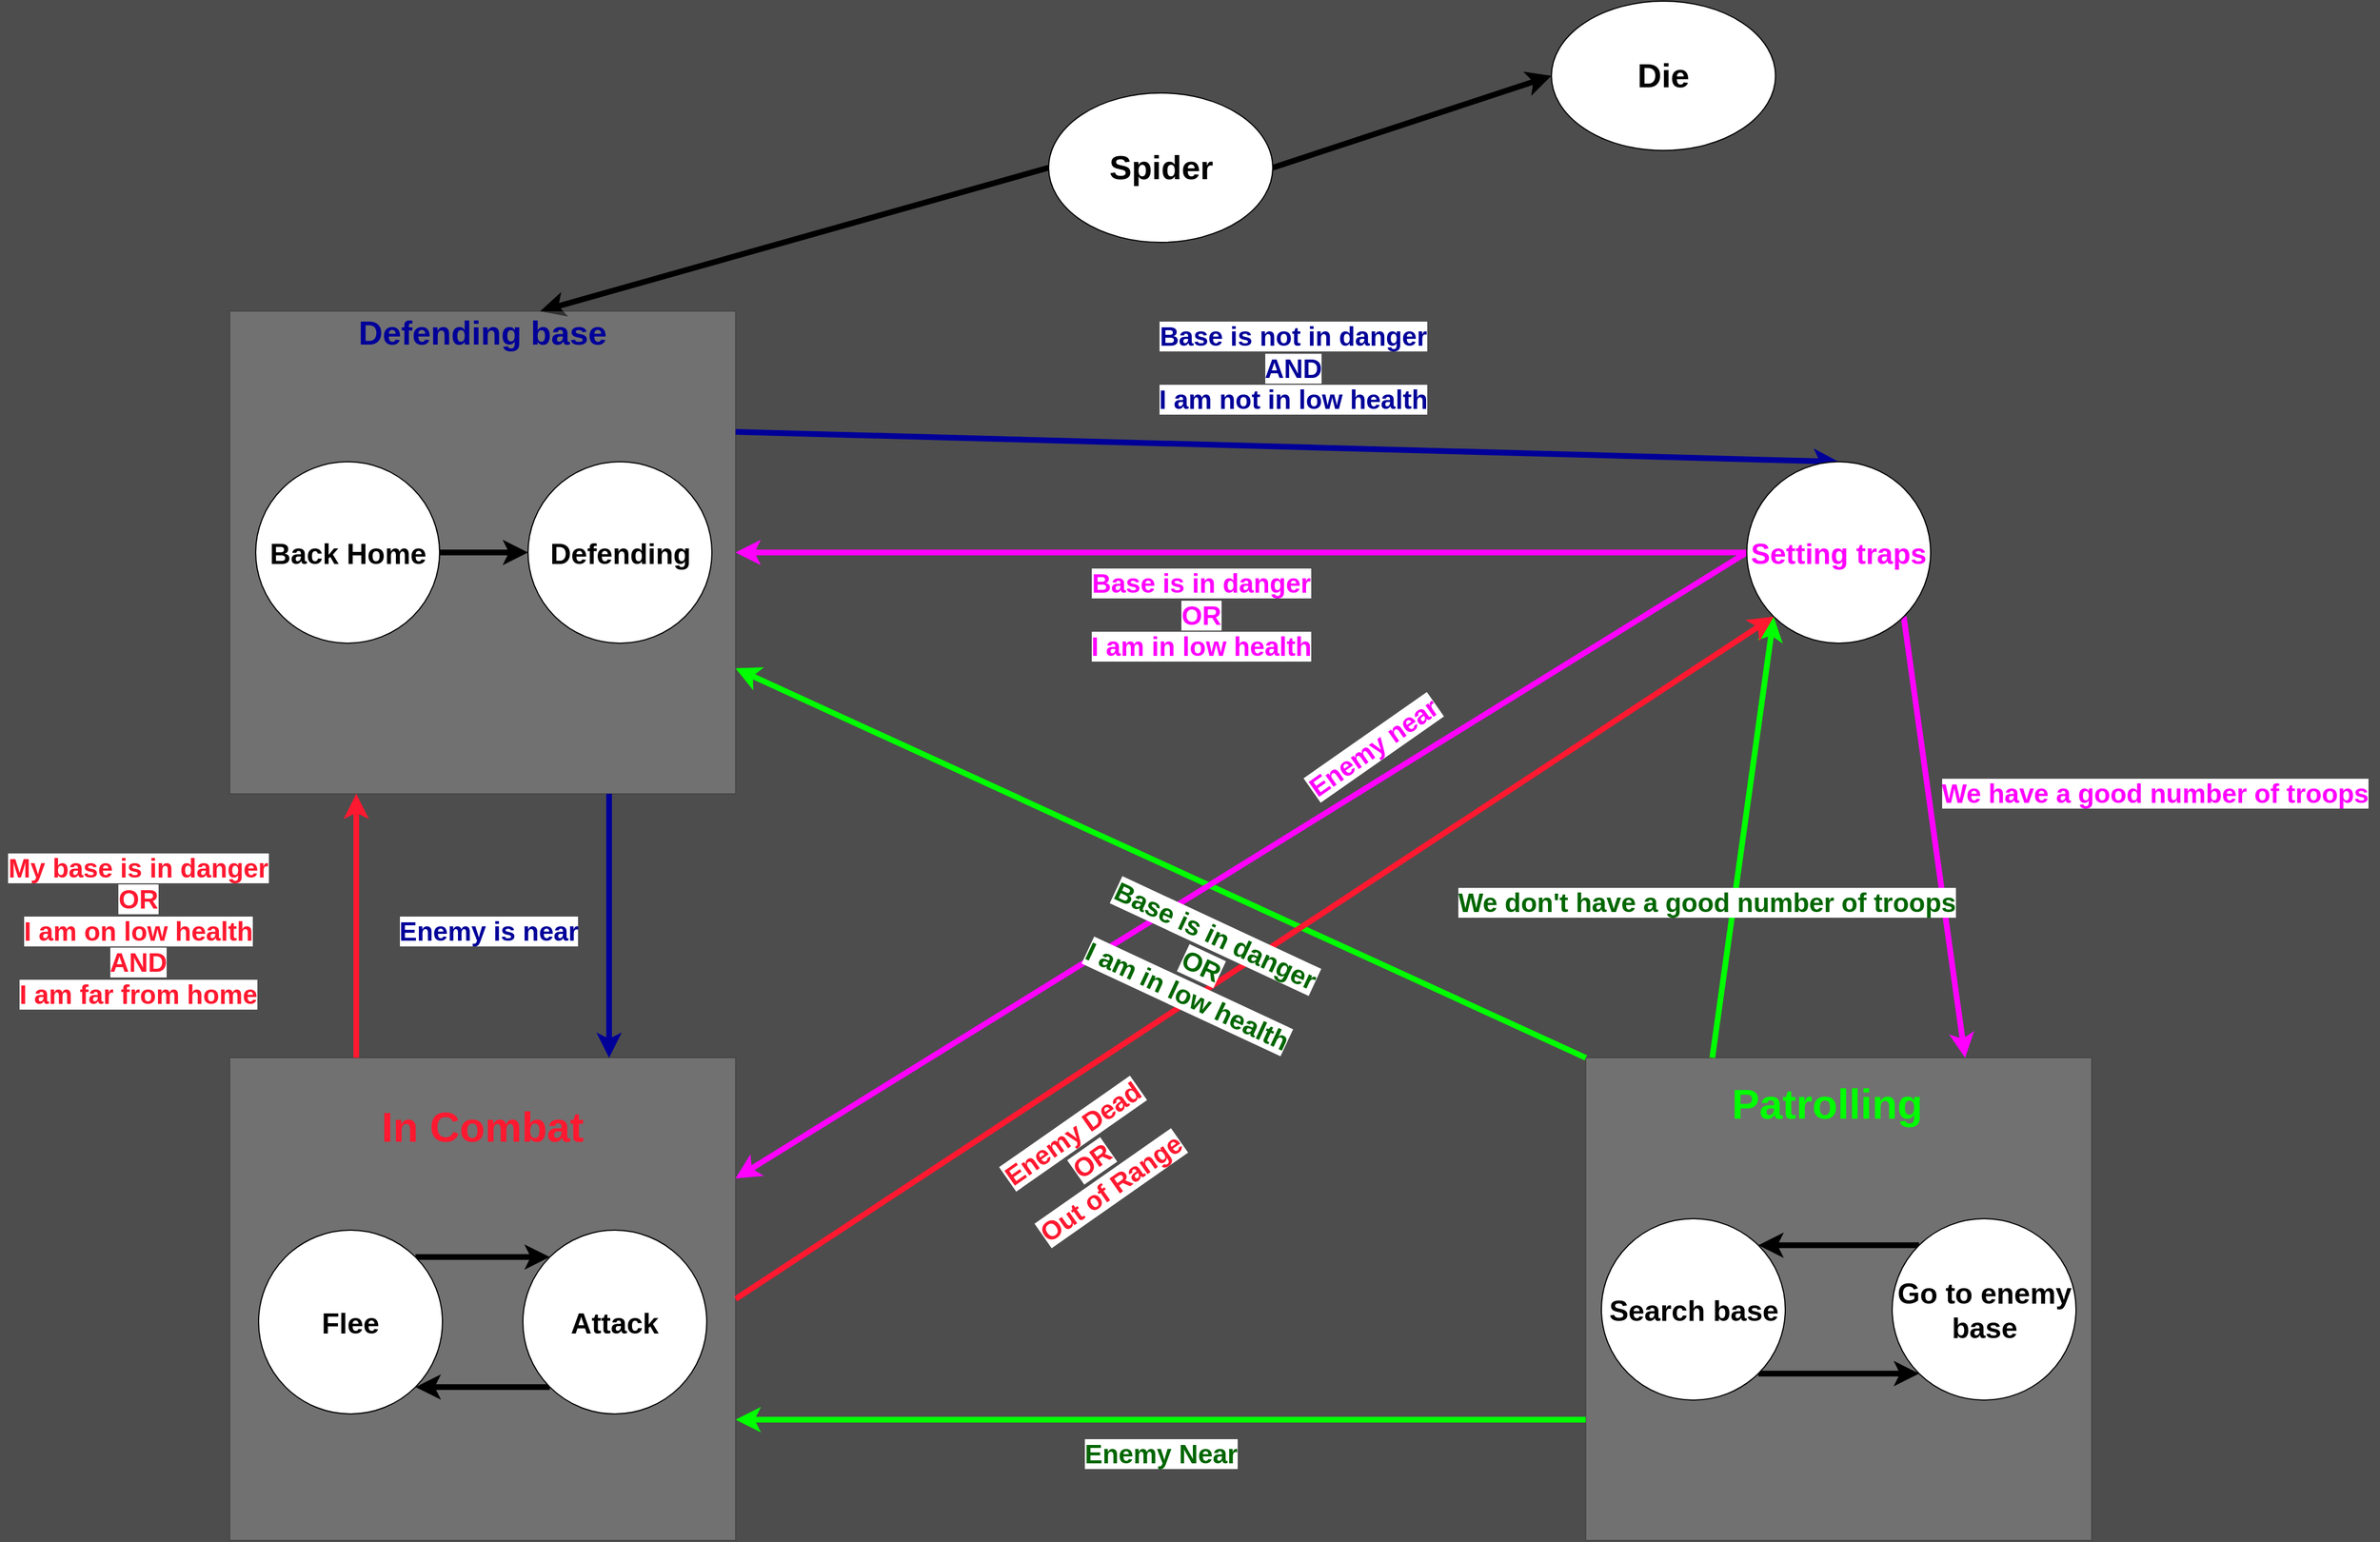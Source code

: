 <mxfile version="14.5.10" type="device"><diagram id="RdNLSWGWVD6m17yWrWTF" name="StateMachine"><mxGraphModel dx="3197" dy="1270" grid="1" gridSize="10" guides="1" tooltips="1" connect="1" arrows="1" fold="1" page="1" pageScale="1" pageWidth="827" pageHeight="1169" background="#4D4D4D" math="0" shadow="0"><root><mxCell id="0"/><mxCell id="1" parent="0"/><mxCell id="-STHs2BmcWb7SSs8HwJG-2" style="edgeStyle=none;rounded=0;orthogonalLoop=1;jettySize=auto;html=1;exitX=0;exitY=0.75;exitDx=0;exitDy=0;entryX=1;entryY=0.75;entryDx=0;entryDy=0;strokeWidth=5;strokeColor=#00FF00;" parent="1" source="-STHs2BmcWb7SSs8HwJG-15" target="-STHs2BmcWb7SSs8HwJG-22" edge="1"><mxGeometry relative="1" as="geometry"><mxPoint x="1030" y="635" as="sourcePoint"/><mxPoint x="787.5" y="860" as="targetPoint"/></mxGeometry></mxCell><mxCell id="-STHs2BmcWb7SSs8HwJG-3" style="rounded=0;orthogonalLoop=1;jettySize=auto;html=1;exitX=1;exitY=0.5;exitDx=0;exitDy=0;entryX=0;entryY=0.5;entryDx=0;entryDy=0;strokeWidth=5;" parent="1" source="-STHs2BmcWb7SSs8HwJG-5" target="-STHs2BmcWb7SSs8HwJG-6" edge="1"><mxGeometry relative="1" as="geometry"/></mxCell><mxCell id="-STHs2BmcWb7SSs8HwJG-4" style="edgeStyle=none;rounded=0;orthogonalLoop=1;jettySize=auto;html=1;exitX=0;exitY=0.5;exitDx=0;exitDy=0;entryX=0.5;entryY=0;entryDx=0;entryDy=0;strokeWidth=5;" parent="1" source="-STHs2BmcWb7SSs8HwJG-5" edge="1"><mxGeometry relative="1" as="geometry"><mxPoint x="320" y="320" as="targetPoint"/></mxGeometry></mxCell><mxCell id="-STHs2BmcWb7SSs8HwJG-5" value="&lt;font style=&quot;font-size: 29px&quot;&gt;&lt;b&gt;Spider&lt;br&gt;&lt;/b&gt;&lt;/font&gt;" style="ellipse;whiteSpace=wrap;html=1;" parent="1" vertex="1"><mxGeometry x="762.5" y="130" width="195" height="130" as="geometry"/></mxCell><mxCell id="-STHs2BmcWb7SSs8HwJG-6" value="&lt;font style=&quot;font-size: 29px&quot;&gt;&lt;b&gt;Die&lt;br&gt;&lt;/b&gt;&lt;/font&gt;" style="ellipse;whiteSpace=wrap;html=1;" parent="1" vertex="1"><mxGeometry x="1200" y="50" width="195" height="130" as="geometry"/></mxCell><mxCell id="-STHs2BmcWb7SSs8HwJG-8" value="&lt;p style=&quot;line-height: 105%&quot;&gt;&lt;/p&gt;&lt;h1&gt;&lt;/h1&gt;&lt;h1&gt;&lt;span style=&quot;font-size: 23px ; background-color: rgb(255 , 255 , 255)&quot;&gt;&lt;font color=&quot;#006600&quot;&gt;Enemy Near&lt;/font&gt;&lt;/span&gt;&lt;/h1&gt;&lt;p&gt;&lt;/p&gt;" style="text;html=1;align=center;verticalAlign=middle;resizable=0;points=[];autosize=1;rotation=0;shadow=0;" parent="1" vertex="1"><mxGeometry x="785" y="1290" width="150" height="50" as="geometry"/></mxCell><mxCell id="-STHs2BmcWb7SSs8HwJG-9" value="&lt;p style=&quot;line-height: 105%&quot;&gt;&lt;/p&gt;&lt;h1&gt;&lt;/h1&gt;&lt;h1&gt;&lt;span style=&quot;font-size: 23px ; background-color: rgb(255 , 255 , 255)&quot;&gt;&lt;font color=&quot;#ff1930&quot;&gt;Enemy Dead&lt;br&gt;OR&lt;br&gt;Out of Range&lt;/font&gt;&lt;/span&gt;&lt;/h1&gt;&lt;p&gt;&lt;/p&gt;" style="text;html=1;align=center;verticalAlign=middle;resizable=0;points=[];autosize=1;rotation=-35;shadow=0;" parent="1" vertex="1"><mxGeometry x="720" y="1020" width="160" height="80" as="geometry"/></mxCell><mxCell id="-STHs2BmcWb7SSs8HwJG-10" style="edgeStyle=none;rounded=0;orthogonalLoop=1;jettySize=auto;html=1;exitX=0.75;exitY=1;exitDx=0;exitDy=0;entryX=0.75;entryY=0;entryDx=0;entryDy=0;strokeWidth=5;strokeColor=#000099;" parent="1" source="-STHs2BmcWb7SSs8HwJG-11" target="-STHs2BmcWb7SSs8HwJG-22" edge="1"><mxGeometry relative="1" as="geometry"/></mxCell><mxCell id="qWceg5fcFMwZT65gp0kR-20" style="edgeStyle=none;rounded=0;orthogonalLoop=1;jettySize=auto;html=1;exitX=1;exitY=0.25;exitDx=0;exitDy=0;entryX=0.5;entryY=0;entryDx=0;entryDy=0;strokeWidth=5;strokeColor=#000099;" edge="1" parent="1" source="-STHs2BmcWb7SSs8HwJG-11" target="-STHs2BmcWb7SSs8HwJG-32"><mxGeometry relative="1" as="geometry"/></mxCell><mxCell id="-STHs2BmcWb7SSs8HwJG-11" value="&lt;font style=&quot;font-size: 29px&quot;&gt;&lt;b&gt;&lt;font color=&quot;#000099&quot;&gt;Defending base&lt;br&gt;&lt;/font&gt;&lt;br&gt;&lt;br&gt;&lt;br&gt;&lt;br&gt;&lt;br&gt;&lt;br&gt;&lt;br&gt;&lt;br&gt;&lt;br&gt;&lt;br&gt;&lt;br&gt;&lt;/b&gt;&lt;/font&gt;" style="rounded=0;whiteSpace=wrap;html=1;align=center;opacity=20;" parent="1" vertex="1"><mxGeometry x="50" y="320" width="440" height="420" as="geometry"/></mxCell><mxCell id="-STHs2BmcWb7SSs8HwJG-12" style="edgeStyle=none;rounded=0;orthogonalLoop=1;jettySize=auto;html=1;exitX=1;exitY=0.5;exitDx=0;exitDy=0;entryX=0;entryY=0.5;entryDx=0;entryDy=0;strokeWidth=5;" parent="1" source="-STHs2BmcWb7SSs8HwJG-13" target="-STHs2BmcWb7SSs8HwJG-14" edge="1"><mxGeometry relative="1" as="geometry"/></mxCell><mxCell id="-STHs2BmcWb7SSs8HwJG-13" value="&lt;font style=&quot;font-size: 25px&quot;&gt;&lt;b&gt;Back Home&lt;br&gt;&lt;/b&gt;&lt;/font&gt;" style="ellipse;whiteSpace=wrap;html=1;" parent="1" vertex="1"><mxGeometry x="72.5" y="451" width="160" height="158" as="geometry"/></mxCell><mxCell id="-STHs2BmcWb7SSs8HwJG-14" value="&lt;font style=&quot;font-size: 25px&quot;&gt;&lt;b&gt;Defending&lt;br&gt;&lt;/b&gt;&lt;/font&gt;" style="ellipse;whiteSpace=wrap;html=1;" parent="1" vertex="1"><mxGeometry x="309.5" y="451" width="160" height="158" as="geometry"/></mxCell><mxCell id="qWceg5fcFMwZT65gp0kR-15" style="edgeStyle=none;rounded=0;orthogonalLoop=1;jettySize=auto;html=1;exitX=0.25;exitY=0;exitDx=0;exitDy=0;entryX=0;entryY=1;entryDx=0;entryDy=0;strokeWidth=5;strokeColor=#00FF00;" edge="1" parent="1" source="-STHs2BmcWb7SSs8HwJG-15" target="-STHs2BmcWb7SSs8HwJG-32"><mxGeometry relative="1" as="geometry"/></mxCell><mxCell id="qWceg5fcFMwZT65gp0kR-18" style="edgeStyle=none;rounded=0;orthogonalLoop=1;jettySize=auto;html=1;exitX=0;exitY=0;exitDx=0;exitDy=0;strokeColor=#00FF00;strokeWidth=5;" edge="1" parent="1" source="-STHs2BmcWb7SSs8HwJG-15" target="-STHs2BmcWb7SSs8HwJG-11"><mxGeometry relative="1" as="geometry"/></mxCell><mxCell id="-STHs2BmcWb7SSs8HwJG-15" value="&lt;font style=&quot;font-size: 29px&quot;&gt;&lt;b&gt;&lt;br&gt;&lt;/b&gt;&lt;/font&gt;" style="rounded=0;whiteSpace=wrap;html=1;align=center;opacity=20;" parent="1" vertex="1"><mxGeometry x="1230" y="970" width="440" height="420" as="geometry"/></mxCell><mxCell id="-STHs2BmcWb7SSs8HwJG-16" value="&lt;font style=&quot;font-size: 36px&quot;&gt;&lt;b&gt;&lt;font color=&quot;#00ff00&quot;&gt;Patrolling&lt;/font&gt;&lt;br&gt;&lt;/b&gt;&lt;/font&gt;" style="text;html=1;strokeColor=none;fillColor=none;align=center;verticalAlign=middle;whiteSpace=wrap;rounded=0;" parent="1" vertex="1"><mxGeometry x="1420" y="1000" width="40" height="20" as="geometry"/></mxCell><mxCell id="-STHs2BmcWb7SSs8HwJG-17" style="edgeStyle=none;rounded=0;orthogonalLoop=1;jettySize=auto;html=1;exitX=1;exitY=1;exitDx=0;exitDy=0;entryX=0;entryY=1;entryDx=0;entryDy=0;strokeWidth=5;" parent="1" source="-STHs2BmcWb7SSs8HwJG-18" target="-STHs2BmcWb7SSs8HwJG-19" edge="1"><mxGeometry relative="1" as="geometry"/></mxCell><mxCell id="-STHs2BmcWb7SSs8HwJG-18" value="&lt;font style=&quot;font-size: 25px&quot;&gt;&lt;b&gt;Search base&lt;br&gt;&lt;/b&gt;&lt;/font&gt;" style="ellipse;whiteSpace=wrap;html=1;" parent="1" vertex="1"><mxGeometry x="1243.5" y="1110" width="160" height="158" as="geometry"/></mxCell><mxCell id="qWceg5fcFMwZT65gp0kR-3" style="edgeStyle=none;rounded=0;orthogonalLoop=1;jettySize=auto;html=1;exitX=0;exitY=0;exitDx=0;exitDy=0;entryX=1;entryY=0;entryDx=0;entryDy=0;strokeWidth=5;" edge="1" parent="1" source="-STHs2BmcWb7SSs8HwJG-19" target="-STHs2BmcWb7SSs8HwJG-18"><mxGeometry relative="1" as="geometry"/></mxCell><mxCell id="-STHs2BmcWb7SSs8HwJG-19" value="&lt;font style=&quot;font-size: 25px&quot;&gt;&lt;b&gt;Go to enemy base&lt;br&gt;&lt;/b&gt;&lt;/font&gt;" style="ellipse;whiteSpace=wrap;html=1;" parent="1" vertex="1"><mxGeometry x="1496.5" y="1110" width="160" height="158" as="geometry"/></mxCell><mxCell id="-STHs2BmcWb7SSs8HwJG-20" style="edgeStyle=none;rounded=0;orthogonalLoop=1;jettySize=auto;html=1;exitX=1;exitY=0.5;exitDx=0;exitDy=0;entryX=0;entryY=1;entryDx=0;entryDy=0;strokeWidth=5;strokeColor=#FF1930;" parent="1" source="-STHs2BmcWb7SSs8HwJG-22" target="-STHs2BmcWb7SSs8HwJG-32" edge="1"><mxGeometry relative="1" as="geometry"/></mxCell><mxCell id="-STHs2BmcWb7SSs8HwJG-21" style="edgeStyle=none;rounded=0;orthogonalLoop=1;jettySize=auto;html=1;exitX=0.25;exitY=0;exitDx=0;exitDy=0;entryX=0.25;entryY=1;entryDx=0;entryDy=0;strokeWidth=5;strokeColor=#FF1930;" parent="1" source="-STHs2BmcWb7SSs8HwJG-22" target="-STHs2BmcWb7SSs8HwJG-11" edge="1"><mxGeometry relative="1" as="geometry"/></mxCell><mxCell id="-STHs2BmcWb7SSs8HwJG-22" value="&lt;font style=&quot;font-size: 29px&quot;&gt;&lt;b&gt;&lt;br&gt;&lt;/b&gt;&lt;/font&gt;" style="rounded=0;whiteSpace=wrap;html=1;align=center;opacity=20;" parent="1" vertex="1"><mxGeometry x="50" y="970" width="440" height="420" as="geometry"/></mxCell><mxCell id="-STHs2BmcWb7SSs8HwJG-23" value="&lt;font style=&quot;font-size: 36px&quot; color=&quot;#ff1930&quot;&gt;&lt;b&gt;In Combat&lt;/b&gt;&lt;/font&gt;" style="text;html=1;strokeColor=none;fillColor=none;align=center;verticalAlign=middle;whiteSpace=wrap;rounded=0;" parent="1" vertex="1"><mxGeometry x="150" y="1020" width="240" height="20" as="geometry"/></mxCell><mxCell id="-STHs2BmcWb7SSs8HwJG-24" style="edgeStyle=none;rounded=0;orthogonalLoop=1;jettySize=auto;html=1;exitX=1;exitY=0;exitDx=0;exitDy=0;entryX=0;entryY=0;entryDx=0;entryDy=0;strokeColor=#000000;strokeWidth=5;" parent="1" source="-STHs2BmcWb7SSs8HwJG-25" target="-STHs2BmcWb7SSs8HwJG-27" edge="1"><mxGeometry relative="1" as="geometry"/></mxCell><mxCell id="-STHs2BmcWb7SSs8HwJG-25" value="&lt;font style=&quot;font-size: 25px&quot;&gt;&lt;b&gt;Flee&lt;br&gt;&lt;/b&gt;&lt;/font&gt;" style="ellipse;whiteSpace=wrap;html=1;" parent="1" vertex="1"><mxGeometry x="75" y="1120" width="160" height="160" as="geometry"/></mxCell><mxCell id="-STHs2BmcWb7SSs8HwJG-26" style="edgeStyle=none;rounded=0;orthogonalLoop=1;jettySize=auto;html=1;exitX=0;exitY=1;exitDx=0;exitDy=0;entryX=1;entryY=1;entryDx=0;entryDy=0;strokeColor=#000000;strokeWidth=5;" parent="1" source="-STHs2BmcWb7SSs8HwJG-27" target="-STHs2BmcWb7SSs8HwJG-25" edge="1"><mxGeometry relative="1" as="geometry"/></mxCell><mxCell id="-STHs2BmcWb7SSs8HwJG-27" value="&lt;font style=&quot;font-size: 25px&quot;&gt;&lt;b&gt;Attack&lt;br&gt;&lt;/b&gt;&lt;/font&gt;" style="ellipse;whiteSpace=wrap;html=1;" parent="1" vertex="1"><mxGeometry x="305" y="1120" width="160" height="160" as="geometry"/></mxCell><mxCell id="-STHs2BmcWb7SSs8HwJG-30" value="&lt;p style=&quot;line-height: 105%&quot;&gt;&lt;/p&gt;&lt;h1&gt;&lt;/h1&gt;&lt;h1&gt;&lt;font color=&quot;#000099&quot;&gt;&lt;span style=&quot;font-size: 23px ; background-color: rgb(255 , 255 , 255)&quot;&gt;Enemy is near&lt;/span&gt;&lt;/font&gt;&lt;/h1&gt;&lt;p&gt;&lt;/p&gt;" style="text;html=1;align=center;verticalAlign=middle;resizable=0;points=[];autosize=1;rotation=0;shadow=0;" parent="1" vertex="1"><mxGeometry x="190" y="835" width="170" height="50" as="geometry"/></mxCell><mxCell id="-STHs2BmcWb7SSs8HwJG-31" value="&lt;font style=&quot;font-size: 23px&quot; color=&quot;#ff1930&quot;&gt;&lt;b style=&quot;background-color: rgb(255 , 255 , 255)&quot;&gt;My base is in danger&lt;br&gt;OR&lt;br&gt;I am on low health&lt;br&gt;AND&lt;br&gt;I am far from home&lt;br&gt;&lt;/b&gt;&lt;/font&gt;" style="text;html=1;align=center;verticalAlign=middle;resizable=0;points=[];autosize=1;rotation=0;" parent="1" vertex="1"><mxGeometry x="-150" y="810" width="240" height="100" as="geometry"/></mxCell><mxCell id="qWceg5fcFMwZT65gp0kR-9" style="edgeStyle=none;rounded=0;orthogonalLoop=1;jettySize=auto;html=1;exitX=0;exitY=0.5;exitDx=0;exitDy=0;entryX=1;entryY=0.25;entryDx=0;entryDy=0;strokeWidth=5;strokeColor=#FF00FF;" edge="1" parent="1" source="-STHs2BmcWb7SSs8HwJG-32" target="-STHs2BmcWb7SSs8HwJG-22"><mxGeometry relative="1" as="geometry"/></mxCell><mxCell id="qWceg5fcFMwZT65gp0kR-11" style="edgeStyle=none;rounded=0;orthogonalLoop=1;jettySize=auto;html=1;exitX=0;exitY=0.5;exitDx=0;exitDy=0;entryX=1;entryY=0.5;entryDx=0;entryDy=0;strokeColor=#FF00FF;strokeWidth=5;" edge="1" parent="1" source="-STHs2BmcWb7SSs8HwJG-32" target="-STHs2BmcWb7SSs8HwJG-11"><mxGeometry relative="1" as="geometry"/></mxCell><mxCell id="qWceg5fcFMwZT65gp0kR-13" style="edgeStyle=none;rounded=0;orthogonalLoop=1;jettySize=auto;html=1;exitX=1;exitY=1;exitDx=0;exitDy=0;entryX=0.75;entryY=0;entryDx=0;entryDy=0;strokeColor=#FF00FF;strokeWidth=5;" edge="1" parent="1" source="-STHs2BmcWb7SSs8HwJG-32" target="-STHs2BmcWb7SSs8HwJG-15"><mxGeometry relative="1" as="geometry"/></mxCell><mxCell id="-STHs2BmcWb7SSs8HwJG-32" value="&lt;font style=&quot;font-size: 25px&quot;&gt;&lt;b&gt;&lt;font color=&quot;#ff00ff&quot;&gt;Setting traps&lt;/font&gt;&lt;br&gt;&lt;/b&gt;&lt;/font&gt;" style="ellipse;whiteSpace=wrap;html=1;" parent="1" vertex="1"><mxGeometry x="1370" y="451" width="160" height="158" as="geometry"/></mxCell><mxCell id="qWceg5fcFMwZT65gp0kR-10" value="&lt;font style=&quot;font-size: 23px ; background-color: rgb(255 , 255 , 255)&quot; color=&quot;#ff00ff&quot;&gt;&lt;b&gt;Enemy near&lt;/b&gt;&lt;/font&gt;" style="text;html=1;align=center;verticalAlign=middle;resizable=0;points=[];autosize=1;strokeColor=none;rotation=-35;" vertex="1" parent="1"><mxGeometry x="970" y="690" width="150" height="20" as="geometry"/></mxCell><mxCell id="qWceg5fcFMwZT65gp0kR-12" value="&lt;font style=&quot;font-size: 23px ; background-color: rgb(255 , 255 , 255)&quot; color=&quot;#ff00ff&quot;&gt;&lt;b&gt;Base is in danger&lt;br&gt;OR&lt;br&gt;I am in low health&lt;br&gt;&lt;/b&gt;&lt;/font&gt;" style="text;html=1;align=center;verticalAlign=middle;resizable=0;points=[];autosize=1;strokeColor=none;rotation=0;" vertex="1" parent="1"><mxGeometry x="790" y="555" width="210" height="60" as="geometry"/></mxCell><mxCell id="qWceg5fcFMwZT65gp0kR-14" value="&lt;font style=&quot;font-size: 23px ; background-color: rgb(255 , 255 , 255)&quot; color=&quot;#ff00ff&quot;&gt;&lt;b&gt;We have a good number of troops&lt;br&gt;&lt;/b&gt;&lt;/font&gt;" style="text;html=1;align=center;verticalAlign=middle;resizable=0;points=[];autosize=1;strokeColor=none;rotation=0;" vertex="1" parent="1"><mxGeometry x="1530" y="730" width="390" height="20" as="geometry"/></mxCell><mxCell id="qWceg5fcFMwZT65gp0kR-16" value="&lt;p style=&quot;line-height: 105%&quot;&gt;&lt;/p&gt;&lt;h1&gt;&lt;/h1&gt;&lt;h1&gt;&lt;span style=&quot;font-size: 23px ; background-color: rgb(255 , 255 , 255)&quot;&gt;&lt;font color=&quot;#006600&quot;&gt;We don't have a good number of troops&lt;/font&gt;&lt;/span&gt;&lt;/h1&gt;&lt;p&gt;&lt;/p&gt;" style="text;html=1;align=center;verticalAlign=middle;resizable=0;points=[];autosize=1;rotation=0;shadow=0;" vertex="1" parent="1"><mxGeometry x="1110" y="810" width="450" height="50" as="geometry"/></mxCell><mxCell id="qWceg5fcFMwZT65gp0kR-19" value="&lt;p style=&quot;line-height: 105%&quot;&gt;&lt;/p&gt;&lt;h1&gt;&lt;/h1&gt;&lt;h1&gt;&lt;span style=&quot;font-size: 23px ; background-color: rgb(255 , 255 , 255)&quot;&gt;&lt;font color=&quot;#006600&quot;&gt;Base is in danger&lt;br&gt;OR&lt;br&gt;I am in low health&lt;/font&gt;&lt;/span&gt;&lt;/h1&gt;&lt;p&gt;&lt;/p&gt;" style="text;html=1;align=center;verticalAlign=middle;resizable=0;points=[];autosize=1;rotation=25;shadow=0;" vertex="1" parent="1"><mxGeometry x="790" y="850" width="210" height="80" as="geometry"/></mxCell><mxCell id="qWceg5fcFMwZT65gp0kR-21" value="&lt;font style=&quot;font-size: 23px ; background-color: rgb(255 , 255 , 255)&quot;&gt;&lt;b&gt;&lt;font color=&quot;#000099&quot;&gt;Base is not in danger&lt;br&gt;AND&lt;br&gt;I am not in low health&lt;/font&gt;&lt;br&gt;&lt;/b&gt;&lt;/font&gt;" style="text;html=1;align=center;verticalAlign=middle;resizable=0;points=[];autosize=1;strokeColor=none;rotation=0;" vertex="1" parent="1"><mxGeometry x="850" y="340" width="250" height="60" as="geometry"/></mxCell></root></mxGraphModel></diagram></mxfile>